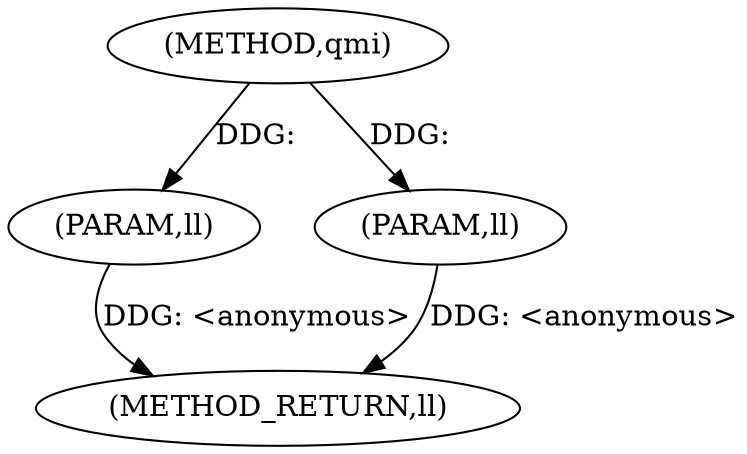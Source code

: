 digraph "qmi" {  
"1000104" [label = "(METHOD,qmi)" ]
"1000108" [label = "(METHOD_RETURN,ll)" ]
"1000105" [label = "(PARAM,ll)" ]
"1000106" [label = "(PARAM,ll)" ]
  "1000105" -> "1000108"  [ label = "DDG: <anonymous>"] 
  "1000106" -> "1000108"  [ label = "DDG: <anonymous>"] 
  "1000104" -> "1000105"  [ label = "DDG: "] 
  "1000104" -> "1000106"  [ label = "DDG: "] 
}
